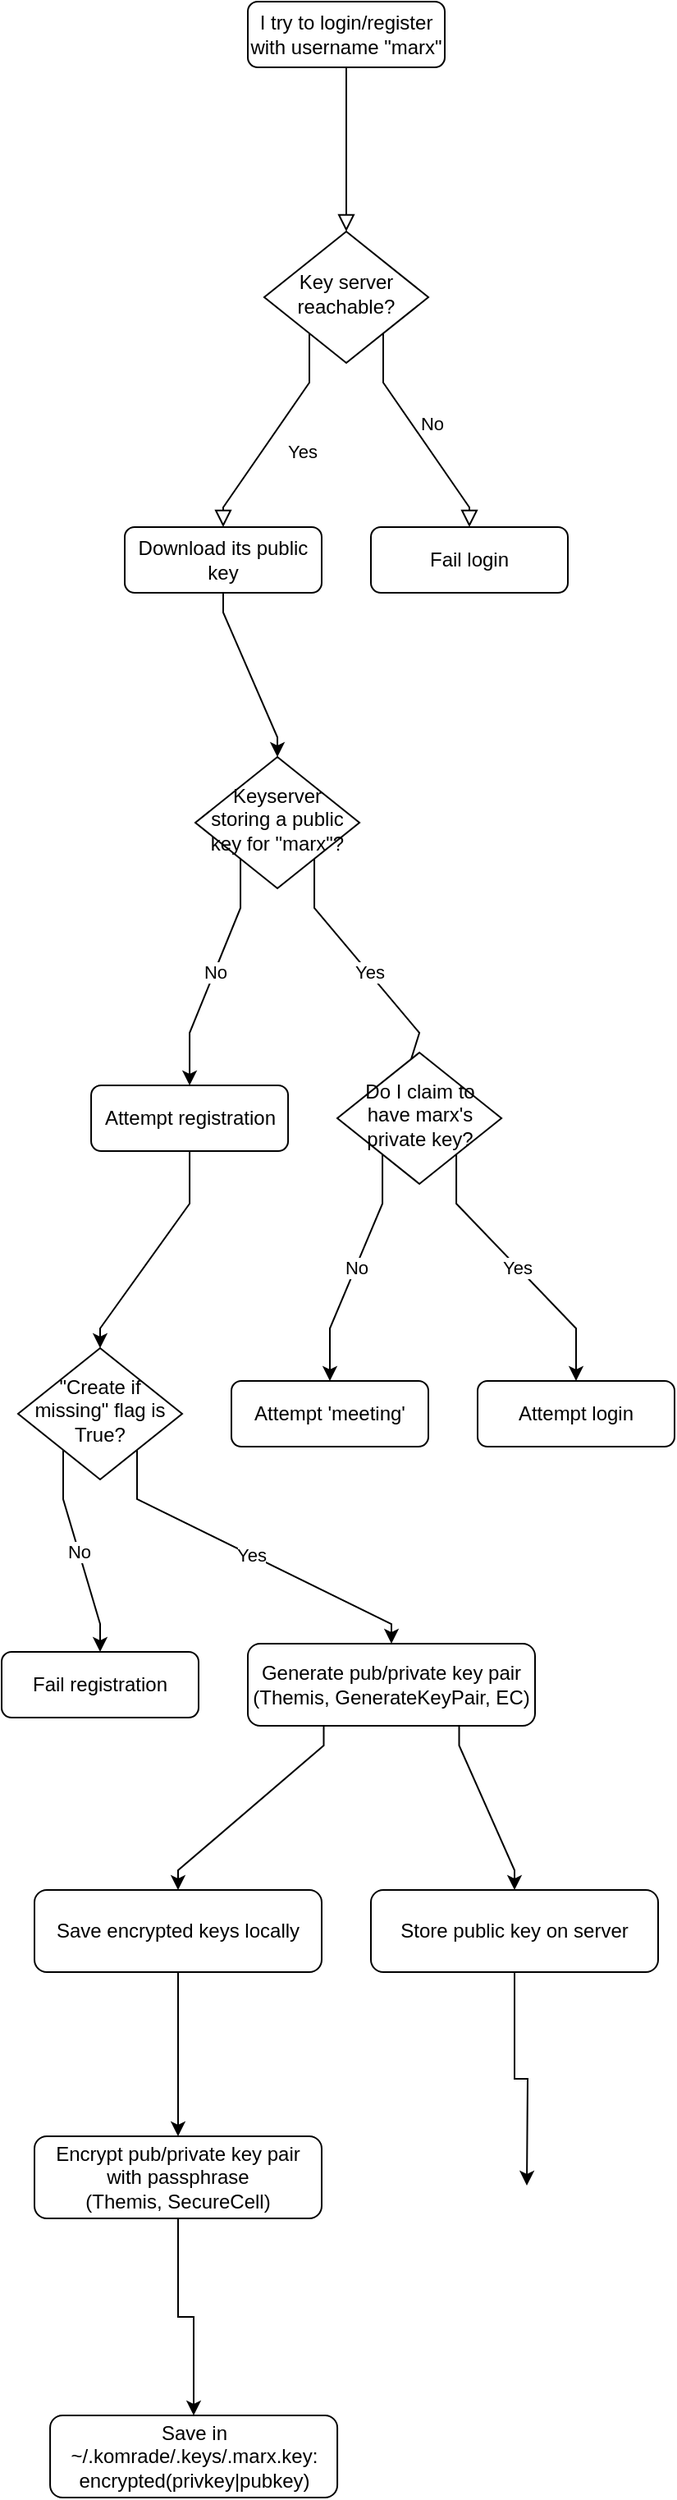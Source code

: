 <mxfile version="13.6.6" type="github">
  <diagram id="C5RBs43oDa-KdzZeNtuy" name="Page-1">
    <mxGraphModel dx="1733" dy="752" grid="1" gridSize="10" guides="1" tooltips="1" connect="1" arrows="1" fold="1" page="1" pageScale="1" pageWidth="827" pageHeight="1169" math="0" shadow="0">
      <root>
        <mxCell id="WIyWlLk6GJQsqaUBKTNV-0" />
        <mxCell id="WIyWlLk6GJQsqaUBKTNV-1" parent="WIyWlLk6GJQsqaUBKTNV-0" />
        <mxCell id="WIyWlLk6GJQsqaUBKTNV-2" value="" style="rounded=0;html=1;jettySize=auto;orthogonalLoop=1;fontSize=11;endArrow=block;endFill=0;endSize=8;strokeWidth=1;shadow=0;labelBackgroundColor=none;edgeStyle=orthogonalEdgeStyle;noEdgeStyle=1;orthogonal=1;" parent="WIyWlLk6GJQsqaUBKTNV-1" source="WIyWlLk6GJQsqaUBKTNV-3" target="WIyWlLk6GJQsqaUBKTNV-6" edge="1">
          <mxGeometry relative="1" as="geometry">
            <Array as="points">
              <mxPoint x="200" y="52" />
              <mxPoint x="200" y="128" />
            </Array>
          </mxGeometry>
        </mxCell>
        <mxCell id="WIyWlLk6GJQsqaUBKTNV-3" value="I try to login/register with username &quot;marx&quot;" style="rounded=1;whiteSpace=wrap;html=1;fontSize=12;glass=0;strokeWidth=1;shadow=0;" parent="WIyWlLk6GJQsqaUBKTNV-1" vertex="1">
          <mxGeometry x="140" width="120" height="40" as="geometry" />
        </mxCell>
        <mxCell id="WIyWlLk6GJQsqaUBKTNV-4" value="Yes" style="rounded=0;html=1;jettySize=auto;orthogonalLoop=1;fontSize=11;endArrow=block;endFill=0;endSize=8;strokeWidth=1;shadow=0;labelBackgroundColor=none;edgeStyle=orthogonalEdgeStyle;noEdgeStyle=1;orthogonal=1;" parent="WIyWlLk6GJQsqaUBKTNV-1" source="WIyWlLk6GJQsqaUBKTNV-6" target="UarGHlLd0uthddKlq-wd-3" edge="1">
          <mxGeometry y="20" relative="1" as="geometry">
            <mxPoint as="offset" />
            <mxPoint x="60" y="331.538" as="targetPoint" />
            <Array as="points">
              <mxPoint x="177.5" y="232" />
              <mxPoint x="125" y="308" />
            </Array>
          </mxGeometry>
        </mxCell>
        <mxCell id="WIyWlLk6GJQsqaUBKTNV-5" value="No" style="edgeStyle=orthogonalEdgeStyle;rounded=0;html=1;jettySize=auto;orthogonalLoop=1;fontSize=11;endArrow=block;endFill=0;endSize=8;strokeWidth=1;shadow=0;labelBackgroundColor=none;noEdgeStyle=1;orthogonal=1;" parent="WIyWlLk6GJQsqaUBKTNV-1" source="WIyWlLk6GJQsqaUBKTNV-6" target="WIyWlLk6GJQsqaUBKTNV-7" edge="1">
          <mxGeometry y="10" relative="1" as="geometry">
            <mxPoint as="offset" />
            <Array as="points">
              <mxPoint x="222.5" y="232" />
              <mxPoint x="275" y="308" />
            </Array>
          </mxGeometry>
        </mxCell>
        <mxCell id="WIyWlLk6GJQsqaUBKTNV-6" value="Key server reachable?" style="rhombus;whiteSpace=wrap;html=1;shadow=0;fontFamily=Helvetica;fontSize=12;align=center;strokeWidth=1;spacing=6;spacingTop=-4;" parent="WIyWlLk6GJQsqaUBKTNV-1" vertex="1">
          <mxGeometry x="150" y="140" width="100" height="80" as="geometry" />
        </mxCell>
        <mxCell id="WIyWlLk6GJQsqaUBKTNV-7" value="Fail login" style="rounded=1;whiteSpace=wrap;html=1;fontSize=12;glass=0;strokeWidth=1;shadow=0;" parent="WIyWlLk6GJQsqaUBKTNV-1" vertex="1">
          <mxGeometry x="215" y="320" width="120" height="40" as="geometry" />
        </mxCell>
        <mxCell id="UarGHlLd0uthddKlq-wd-6" style="edgeStyle=orthogonalEdgeStyle;rounded=0;orthogonalLoop=1;jettySize=auto;html=1;noEdgeStyle=1;orthogonal=1;" edge="1" parent="WIyWlLk6GJQsqaUBKTNV-1" source="UarGHlLd0uthddKlq-wd-3" target="UarGHlLd0uthddKlq-wd-5">
          <mxGeometry relative="1" as="geometry">
            <Array as="points">
              <mxPoint x="125" y="372" />
              <mxPoint x="158.025" y="448" />
            </Array>
          </mxGeometry>
        </mxCell>
        <mxCell id="UarGHlLd0uthddKlq-wd-3" value="Download its public key" style="rounded=1;whiteSpace=wrap;html=1;fontSize=12;glass=0;strokeWidth=1;shadow=0;" vertex="1" parent="WIyWlLk6GJQsqaUBKTNV-1">
          <mxGeometry x="65" y="320" width="120" height="40" as="geometry" />
        </mxCell>
        <mxCell id="UarGHlLd0uthddKlq-wd-9" value="No" style="edgeStyle=orthogonalEdgeStyle;rounded=0;orthogonalLoop=1;jettySize=auto;html=1;noEdgeStyle=1;orthogonal=1;" edge="1" parent="WIyWlLk6GJQsqaUBKTNV-1" source="UarGHlLd0uthddKlq-wd-5" target="UarGHlLd0uthddKlq-wd-27">
          <mxGeometry relative="1" as="geometry">
            <mxPoint x="70" y="660" as="targetPoint" />
            <Array as="points">
              <mxPoint x="135.525" y="552" />
              <mxPoint x="104.537" y="628" />
            </Array>
          </mxGeometry>
        </mxCell>
        <mxCell id="UarGHlLd0uthddKlq-wd-13" value="Yes" style="edgeStyle=orthogonalEdgeStyle;rounded=0;orthogonalLoop=1;jettySize=auto;html=1;noEdgeStyle=1;orthogonal=1;entryX=0.4;entryY=0.25;entryDx=0;entryDy=0;entryPerimeter=0;" edge="1" parent="WIyWlLk6GJQsqaUBKTNV-1" source="UarGHlLd0uthddKlq-wd-5" target="UarGHlLd0uthddKlq-wd-14">
          <mxGeometry relative="1" as="geometry">
            <mxPoint x="210" y="640" as="targetPoint" />
            <Array as="points">
              <mxPoint x="180.525" y="552" />
              <mxPoint x="244.537" y="628" />
            </Array>
          </mxGeometry>
        </mxCell>
        <mxCell id="UarGHlLd0uthddKlq-wd-5" value="Keyserver storing a public key for &quot;marx&quot;?" style="rhombus;whiteSpace=wrap;html=1;shadow=0;fontFamily=Helvetica;fontSize=12;align=center;strokeWidth=1;spacing=6;spacingTop=-4;" vertex="1" parent="WIyWlLk6GJQsqaUBKTNV-1">
          <mxGeometry x="108.025" y="460" width="100" height="80" as="geometry" />
        </mxCell>
        <mxCell id="UarGHlLd0uthddKlq-wd-19" value="No" style="edgeStyle=orthogonalEdgeStyle;rounded=0;orthogonalLoop=1;jettySize=auto;html=1;noEdgeStyle=1;orthogonal=1;" edge="1" parent="WIyWlLk6GJQsqaUBKTNV-1" source="UarGHlLd0uthddKlq-wd-14" target="UarGHlLd0uthddKlq-wd-20">
          <mxGeometry relative="1" as="geometry">
            <mxPoint x="440" y="960" as="targetPoint" />
            <Array as="points">
              <mxPoint x="222.037" y="732" />
              <mxPoint x="190" y="808" />
            </Array>
          </mxGeometry>
        </mxCell>
        <mxCell id="UarGHlLd0uthddKlq-wd-31" value="Yes" style="edgeStyle=orthogonalEdgeStyle;rounded=0;orthogonalLoop=1;jettySize=auto;html=1;noEdgeStyle=1;orthogonal=1;" edge="1" parent="WIyWlLk6GJQsqaUBKTNV-1" source="UarGHlLd0uthddKlq-wd-14" target="UarGHlLd0uthddKlq-wd-29">
          <mxGeometry relative="1" as="geometry">
            <Array as="points">
              <mxPoint x="267.037" y="732" />
              <mxPoint x="340" y="808" />
            </Array>
          </mxGeometry>
        </mxCell>
        <mxCell id="UarGHlLd0uthddKlq-wd-14" value="Do I claim to have marx&#39;s private key?" style="rhombus;whiteSpace=wrap;html=1;shadow=0;fontFamily=Helvetica;fontSize=12;align=center;strokeWidth=1;spacing=6;spacingTop=-4;" vertex="1" parent="WIyWlLk6GJQsqaUBKTNV-1">
          <mxGeometry x="194.537" y="640" width="100" height="80" as="geometry" />
        </mxCell>
        <mxCell id="UarGHlLd0uthddKlq-wd-20" value="Attempt &#39;meeting&#39;" style="rounded=1;whiteSpace=wrap;html=1;fontSize=12;glass=0;strokeWidth=1;shadow=0;" vertex="1" parent="WIyWlLk6GJQsqaUBKTNV-1">
          <mxGeometry x="130" y="840" width="120" height="40" as="geometry" />
        </mxCell>
        <mxCell id="UarGHlLd0uthddKlq-wd-24" value="No" style="edgeStyle=orthogonalEdgeStyle;rounded=0;orthogonalLoop=1;jettySize=auto;html=1;noEdgeStyle=1;orthogonal=1;" edge="1" parent="WIyWlLk6GJQsqaUBKTNV-1" source="UarGHlLd0uthddKlq-wd-21" target="UarGHlLd0uthddKlq-wd-26">
          <mxGeometry relative="1" as="geometry">
            <mxPoint x="40" y="790" as="targetPoint" />
            <Array as="points">
              <mxPoint x="27.5" y="912" />
              <mxPoint x="50" y="988" />
            </Array>
          </mxGeometry>
        </mxCell>
        <mxCell id="UarGHlLd0uthddKlq-wd-32" value="Yes" style="edgeStyle=orthogonalEdgeStyle;rounded=0;orthogonalLoop=1;jettySize=auto;html=1;noEdgeStyle=1;orthogonal=1;" edge="1" parent="WIyWlLk6GJQsqaUBKTNV-1" source="UarGHlLd0uthddKlq-wd-21" target="UarGHlLd0uthddKlq-wd-33">
          <mxGeometry relative="1" as="geometry">
            <mxPoint x="220" y="1040" as="targetPoint" />
            <Array as="points">
              <mxPoint x="72.5" y="912" />
              <mxPoint x="227.5" y="988" />
            </Array>
          </mxGeometry>
        </mxCell>
        <mxCell id="UarGHlLd0uthddKlq-wd-21" value="&quot;Create if missing&quot; flag is True?" style="rhombus;whiteSpace=wrap;html=1;shadow=0;fontFamily=Helvetica;fontSize=12;align=center;strokeWidth=1;spacing=6;spacingTop=-4;" vertex="1" parent="WIyWlLk6GJQsqaUBKTNV-1">
          <mxGeometry y="820" width="100" height="80" as="geometry" />
        </mxCell>
        <mxCell id="UarGHlLd0uthddKlq-wd-26" value="Fail registration" style="rounded=1;whiteSpace=wrap;html=1;fontSize=12;glass=0;strokeWidth=1;shadow=0;" vertex="1" parent="WIyWlLk6GJQsqaUBKTNV-1">
          <mxGeometry x="-10" y="1005" width="120" height="40" as="geometry" />
        </mxCell>
        <mxCell id="UarGHlLd0uthddKlq-wd-28" style="edgeStyle=orthogonalEdgeStyle;rounded=0;orthogonalLoop=1;jettySize=auto;html=1;noEdgeStyle=1;orthogonal=1;" edge="1" parent="WIyWlLk6GJQsqaUBKTNV-1" source="UarGHlLd0uthddKlq-wd-27" target="UarGHlLd0uthddKlq-wd-21">
          <mxGeometry relative="1" as="geometry">
            <Array as="points">
              <mxPoint x="104.537" y="732" />
              <mxPoint x="50" y="808" />
            </Array>
          </mxGeometry>
        </mxCell>
        <mxCell id="UarGHlLd0uthddKlq-wd-27" value="Attempt registration" style="rounded=1;whiteSpace=wrap;html=1;fontSize=12;glass=0;strokeWidth=1;shadow=0;" vertex="1" parent="WIyWlLk6GJQsqaUBKTNV-1">
          <mxGeometry x="44.537" y="660" width="120" height="40" as="geometry" />
        </mxCell>
        <mxCell id="UarGHlLd0uthddKlq-wd-29" value="Attempt login" style="rounded=1;whiteSpace=wrap;html=1;fontSize=12;glass=0;strokeWidth=1;shadow=0;" vertex="1" parent="WIyWlLk6GJQsqaUBKTNV-1">
          <mxGeometry x="280" y="840" width="120" height="40" as="geometry" />
        </mxCell>
        <mxCell id="UarGHlLd0uthddKlq-wd-43" style="edgeStyle=orthogonalEdgeStyle;rounded=0;orthogonalLoop=1;jettySize=auto;html=1;noEdgeStyle=1;orthogonal=1;" edge="1" parent="WIyWlLk6GJQsqaUBKTNV-1" source="UarGHlLd0uthddKlq-wd-33" target="UarGHlLd0uthddKlq-wd-40">
          <mxGeometry relative="1" as="geometry">
            <Array as="points">
              <mxPoint x="186.25" y="1062" />
              <mxPoint x="97.5" y="1138" />
            </Array>
          </mxGeometry>
        </mxCell>
        <mxCell id="UarGHlLd0uthddKlq-wd-46" style="edgeStyle=orthogonalEdgeStyle;rounded=0;orthogonalLoop=1;jettySize=auto;html=1;noEdgeStyle=1;orthogonal=1;" edge="1" parent="WIyWlLk6GJQsqaUBKTNV-1" source="UarGHlLd0uthddKlq-wd-33" target="UarGHlLd0uthddKlq-wd-45">
          <mxGeometry relative="1" as="geometry">
            <Array as="points">
              <mxPoint x="268.75" y="1062" />
              <mxPoint x="302.5" y="1138" />
            </Array>
          </mxGeometry>
        </mxCell>
        <mxCell id="UarGHlLd0uthddKlq-wd-33" value="Generate pub/private key pair (Themis, GenerateKeyPair, EC)" style="rounded=1;whiteSpace=wrap;html=1;fontSize=12;glass=0;strokeWidth=1;shadow=0;" vertex="1" parent="WIyWlLk6GJQsqaUBKTNV-1">
          <mxGeometry x="140" y="1000" width="175" height="50" as="geometry" />
        </mxCell>
        <mxCell id="UarGHlLd0uthddKlq-wd-48" style="edgeStyle=orthogonalEdgeStyle;rounded=0;orthogonalLoop=1;jettySize=auto;html=1;" edge="1" parent="WIyWlLk6GJQsqaUBKTNV-1" source="UarGHlLd0uthddKlq-wd-35" target="UarGHlLd0uthddKlq-wd-49">
          <mxGeometry relative="1" as="geometry">
            <mxPoint x="110" y="1460" as="targetPoint" />
          </mxGeometry>
        </mxCell>
        <mxCell id="UarGHlLd0uthddKlq-wd-35" value="Encrypt pub/private key pair with passphrase&lt;br&gt;(Themis, SecureCell)" style="rounded=1;whiteSpace=wrap;html=1;fontSize=12;glass=0;strokeWidth=1;shadow=0;" vertex="1" parent="WIyWlLk6GJQsqaUBKTNV-1">
          <mxGeometry x="10" y="1300" width="175" height="50" as="geometry" />
        </mxCell>
        <mxCell id="UarGHlLd0uthddKlq-wd-42" style="edgeStyle=orthogonalEdgeStyle;rounded=0;orthogonalLoop=1;jettySize=auto;html=1;noEdgeStyle=1;orthogonal=1;" edge="1" parent="WIyWlLk6GJQsqaUBKTNV-1" source="UarGHlLd0uthddKlq-wd-40" target="UarGHlLd0uthddKlq-wd-35">
          <mxGeometry relative="1" as="geometry">
            <Array as="points">
              <mxPoint x="97.5" y="1212" />
              <mxPoint x="97.5" y="1288" />
            </Array>
          </mxGeometry>
        </mxCell>
        <mxCell id="UarGHlLd0uthddKlq-wd-40" value="Save encrypted keys locally" style="rounded=1;whiteSpace=wrap;html=1;fontSize=12;glass=0;strokeWidth=1;shadow=0;" vertex="1" parent="WIyWlLk6GJQsqaUBKTNV-1">
          <mxGeometry x="10" y="1150" width="175" height="50" as="geometry" />
        </mxCell>
        <mxCell id="UarGHlLd0uthddKlq-wd-47" style="edgeStyle=orthogonalEdgeStyle;rounded=0;orthogonalLoop=1;jettySize=auto;html=1;" edge="1" parent="WIyWlLk6GJQsqaUBKTNV-1" source="UarGHlLd0uthddKlq-wd-45">
          <mxGeometry relative="1" as="geometry">
            <mxPoint x="310" y="1330" as="targetPoint" />
          </mxGeometry>
        </mxCell>
        <mxCell id="UarGHlLd0uthddKlq-wd-45" value="Store public key on server" style="rounded=1;whiteSpace=wrap;html=1;fontSize=12;glass=0;strokeWidth=1;shadow=0;" vertex="1" parent="WIyWlLk6GJQsqaUBKTNV-1">
          <mxGeometry x="215" y="1150" width="175" height="50" as="geometry" />
        </mxCell>
        <mxCell id="UarGHlLd0uthddKlq-wd-49" value="Save in ~/.komrade/.keys/.marx.key:&lt;br&gt;encrypted(privkey|pubkey)" style="rounded=1;whiteSpace=wrap;html=1;fontSize=12;glass=0;strokeWidth=1;shadow=0;" vertex="1" parent="WIyWlLk6GJQsqaUBKTNV-1">
          <mxGeometry x="19.54" y="1470" width="175" height="50" as="geometry" />
        </mxCell>
      </root>
    </mxGraphModel>
  </diagram>
</mxfile>
